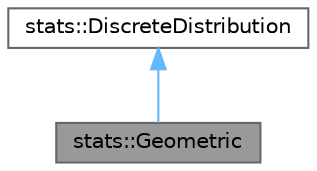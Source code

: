 digraph "stats::Geometric"
{
 // LATEX_PDF_SIZE
  bgcolor="transparent";
  edge [fontname=Helvetica,fontsize=10,labelfontname=Helvetica,labelfontsize=10];
  node [fontname=Helvetica,fontsize=10,shape=box,height=0.2,width=0.4];
  Node1 [id="Node000001",label="stats::Geometric",height=0.2,width=0.4,color="gray40", fillcolor="grey60", style="filled", fontcolor="black",tooltip="Uma classe para representar uma distribuição geométrica."];
  Node2 -> Node1 [id="edge1_Node000001_Node000002",dir="back",color="steelblue1",style="solid",tooltip=" "];
  Node2 [id="Node000002",label="stats::DiscreteDistribution",height=0.2,width=0.4,color="gray40", fillcolor="white", style="filled",URL="$classstats_1_1_discrete_distribution.html",tooltip="Uma classe para representar uma distribuição discreta."];
}
